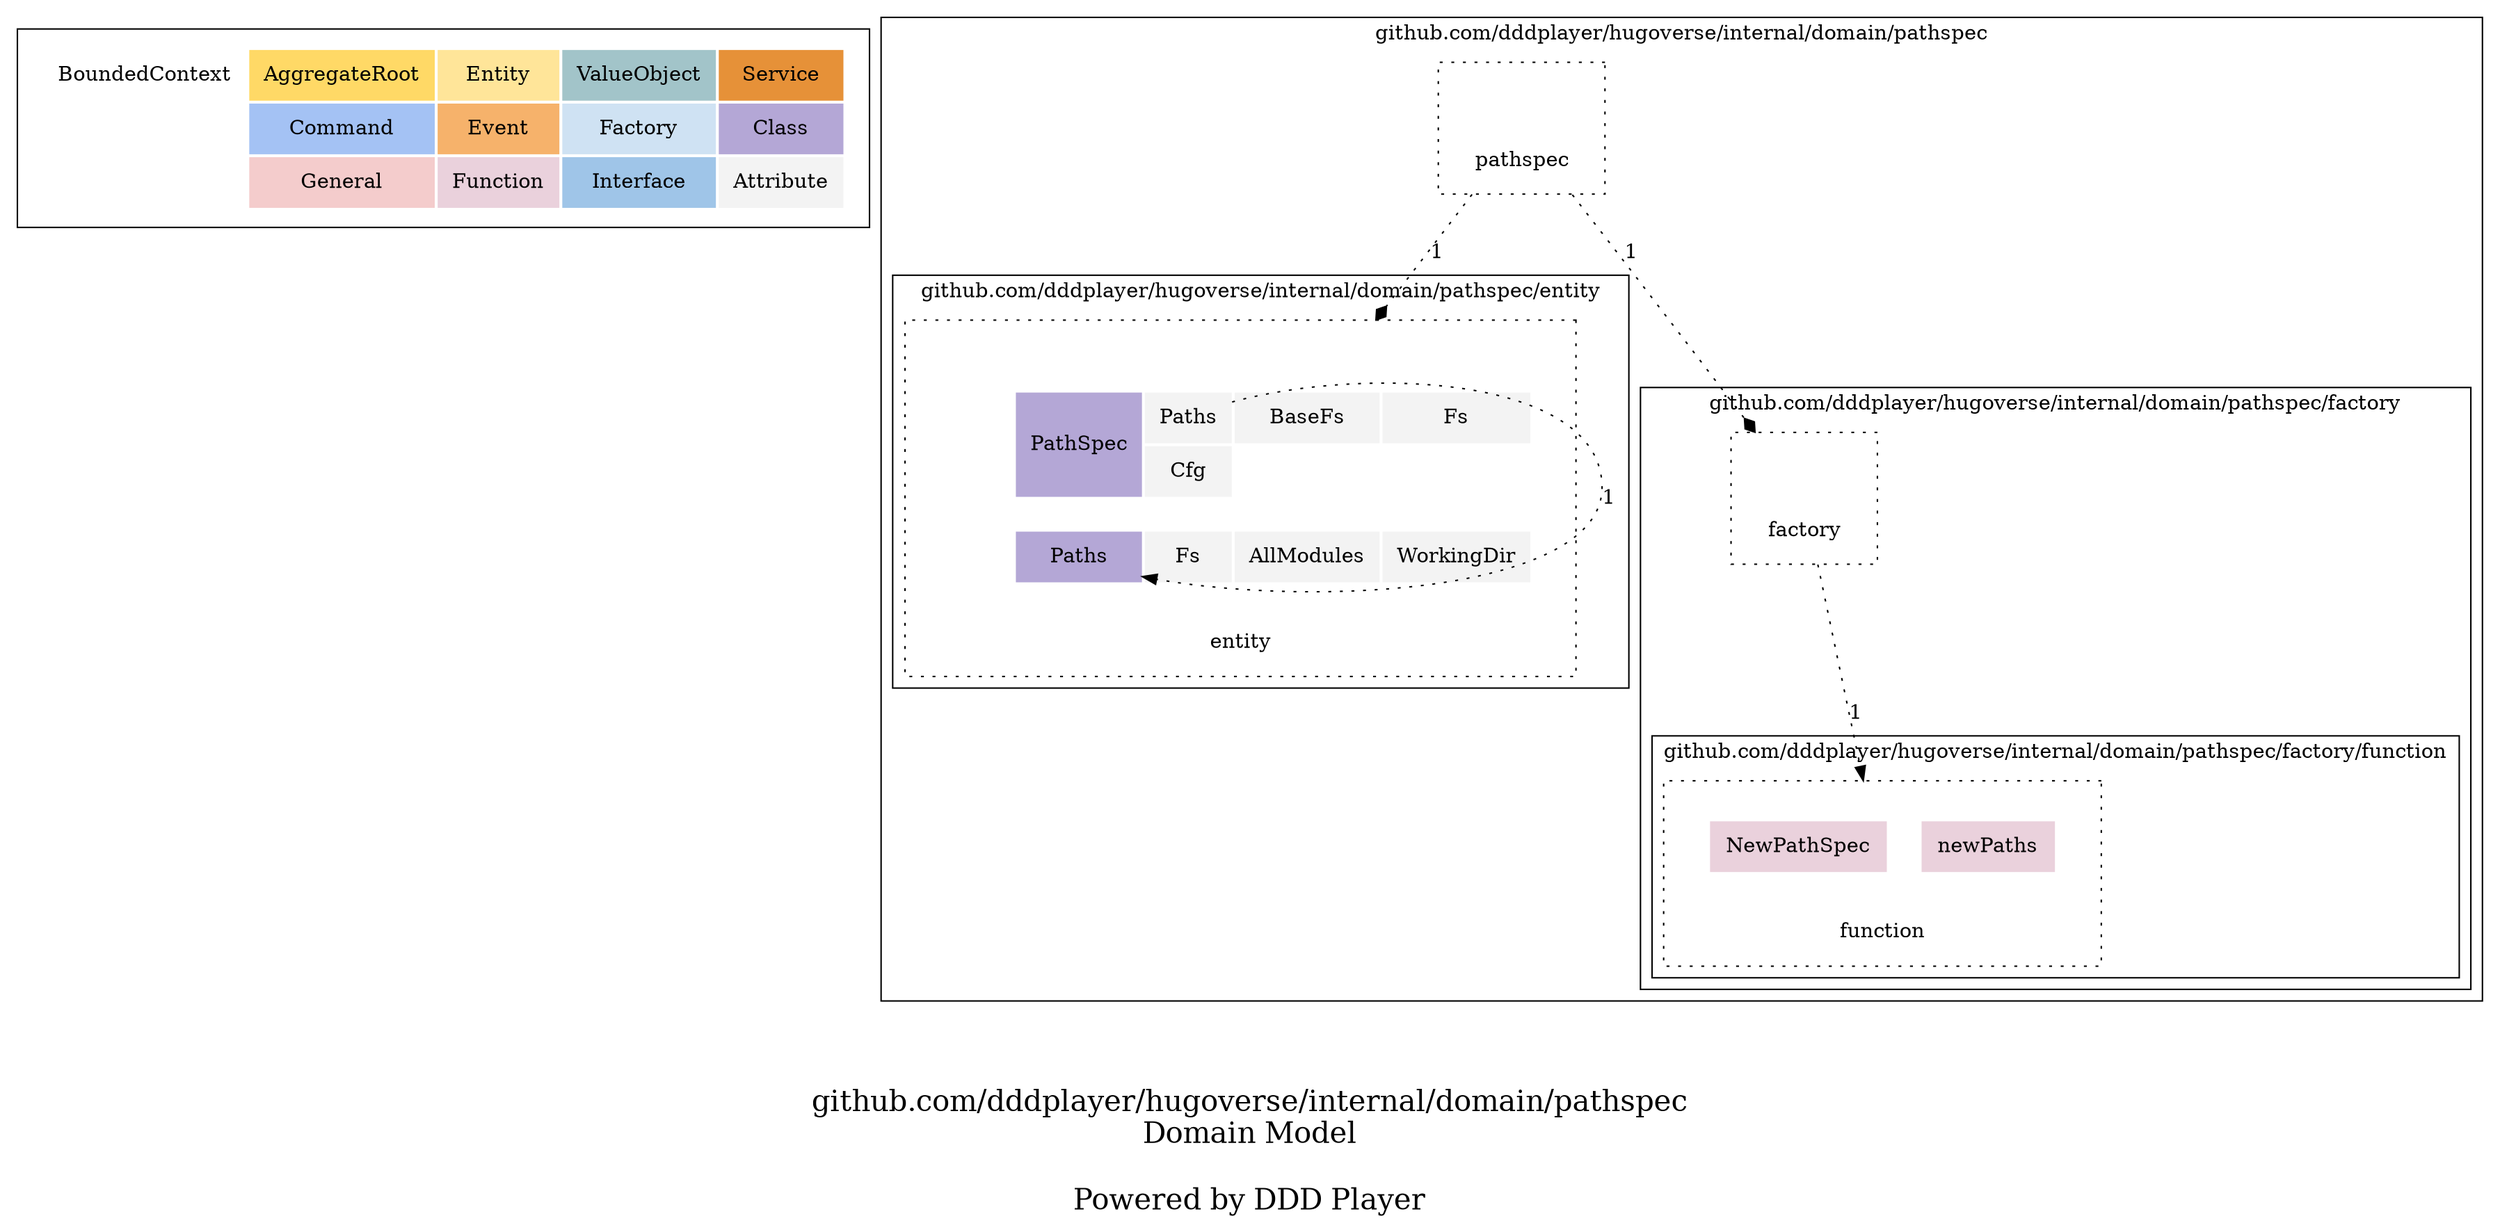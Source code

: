 digraph {
	node [style=dotted shape=rect]

    subgraph cluster_ddd_concept{
		node [color=white]

        ddd_concept [label=<
        <table border="0" cellpadding="10">
		<tr>
			<td bgcolor="#ffffff00" rowspan="1" colspan="1">BoundedContext</td>
			<td bgcolor="#ffd966ff" rowspan="1" colspan="1">AggregateRoot</td>
			<td bgcolor="#ffe599ff" rowspan="1" colspan="1">Entity</td>
			<td bgcolor="#a2c4c9ff" rowspan="1" colspan="1">ValueObject</td>
			<td bgcolor="#e69138ff" rowspan="1" colspan="1">Service</td>
		</tr>
		<tr>
			<td bgcolor="white" rowspan="1" colspan="1"></td>
			<td bgcolor="#a4c2f4ff" rowspan="1" colspan="1">Command</td>
			<td bgcolor="#f6b26bff" rowspan="1" colspan="1">Event</td>
			<td bgcolor="#cfe2f3ff" rowspan="1" colspan="1">Factory</td>
			<td bgcolor="#b4a7d6ff" rowspan="1" colspan="1">Class</td>
			
		</tr>
		<tr>
			<td bgcolor="white" rowspan="1" colspan="1"></td>
			<td bgcolor="#f4ccccff" rowspan="1" colspan="1">General</td>
			<td bgcolor="#ead1dcff" rowspan="1" colspan="1">Function</td>
			<td bgcolor="#9fc5e8ff" rowspan="1" colspan="1">Interface</td>
			<td bgcolor="#f3f3f3ff" rowspan="1" colspan="1">Attribute</td>
		</tr>
        </table>
        > ]
	}

    
		subgraph cluster_demwjcF {
	
		
    	demwjcF [label=<
        <table border="0" cellpadding="10">
			
				<tr>
		
			<td port="first_blank_row" bgcolor="white" rowspan="1" colspan="1"></td>
	</tr>
				<tr>
		
			<td port="" bgcolor="white" rowspan="1" colspan="1"></td>
	</tr>
				<tr>
		
			<td port="" bgcolor="white" rowspan="1" colspan="6">pathspec</td>
	</tr>
        </table>
        > ]
	

	label = "github.com/dddplayer/hugoverse/internal/domain/pathspec"

	
		subgraph cluster_dc3VyZz {
	
		
    	dc3VyZz [label=<
        <table border="0" cellpadding="10">
			
				<tr>
		
			<td port="first_blank_row" bgcolor="white" rowspan="1" colspan="1"></td>
	</tr>
				<tr>
		
			<td port="" bgcolor="white" rowspan="1" colspan="1"></td>
	</tr>
				<tr>
		
			<td port="" bgcolor="white" rowspan="1" colspan="1"></td>
			<td port="" bgcolor="white" rowspan="1" colspan="1"></td>
			<td port="" bgcolor="white" rowspan="1" colspan="1"></td>
			<td port="dcdTe9o" bgcolor="#b4a7d6ff" rowspan="2" colspan="1">PathSpec</td>
			<td port="dc2Dp95" bgcolor="#f3f3f3ff" rowspan="1" colspan="1">Paths</td>
			<td port="dcVRE7f" bgcolor="#f3f3f3ff" rowspan="1" colspan="1">BaseFs</td>
			<td port="ddbsFew" bgcolor="#f3f3f3ff" rowspan="1" colspan="1">Fs</td>
			<td port="" bgcolor="white" rowspan="1" colspan="1"></td>
	</tr>
				<tr>
		
			<td port="" bgcolor="white" rowspan="1" colspan="1"></td>
			<td port="" bgcolor="white" rowspan="1" colspan="1"></td>
			<td port="" bgcolor="white" rowspan="1" colspan="1"></td>
			<td port="dbPHT4r" bgcolor="#f3f3f3ff" rowspan="1" colspan="1">Cfg</td>
			<td port="" bgcolor="white" rowspan="1" colspan="1"></td>
			<td port="" bgcolor="white" rowspan="1" colspan="1"></td>
			<td port="" bgcolor="white" rowspan="1" colspan="1"></td>
	</tr>
				<tr>
		
			<td port="" bgcolor="white" rowspan="1" colspan="1"></td>
	</tr>
				<tr>
		
			<td port="" bgcolor="white" rowspan="1" colspan="1"></td>
			<td port="" bgcolor="white" rowspan="1" colspan="1"></td>
			<td port="" bgcolor="white" rowspan="1" colspan="1"></td>
			<td port="dcC5dX2" bgcolor="#b4a7d6ff" rowspan="1" colspan="1">Paths</td>
			<td port="dCKZ0" bgcolor="#f3f3f3ff" rowspan="1" colspan="1">Fs</td>
			<td port="ddkotw9" bgcolor="#f3f3f3ff" rowspan="1" colspan="1">AllModules</td>
			<td port="ddFb0A7" bgcolor="#f3f3f3ff" rowspan="1" colspan="1">WorkingDir</td>
			<td port="" bgcolor="white" rowspan="1" colspan="1"></td>
	</tr>
				<tr>
		
			<td port="" bgcolor="white" rowspan="1" colspan="1"></td>
	</tr>
				<tr>
		
			<td port="" bgcolor="white" rowspan="1" colspan="8">entity</td>
	</tr>
        </table>
        > ]
	

	label = "github.com/dddplayer/hugoverse/internal/domain/pathspec/entity"

	
    }
		subgraph cluster_dbae8za {
	
		
    	dbae8za [label=<
        <table border="0" cellpadding="10">
			
				<tr>
		
			<td port="first_blank_row" bgcolor="white" rowspan="1" colspan="1"></td>
	</tr>
				<tr>
		
			<td port="" bgcolor="white" rowspan="1" colspan="1"></td>
	</tr>
				<tr>
		
			<td port="" bgcolor="white" rowspan="1" colspan="6">factory</td>
	</tr>
        </table>
        > ]
	

	label = "github.com/dddplayer/hugoverse/internal/domain/pathspec/factory"

	
		subgraph cluster_dF72rL {
	
		
    	dF72rL [label=<
        <table border="0" cellpadding="10">
			
				<tr>
		
			<td port="first_blank_row" bgcolor="white" rowspan="1" colspan="1"></td>
	</tr>
				<tr>
		
			<td port="" bgcolor="white" rowspan="1" colspan="1"></td>
			<td port="dIrEGN" bgcolor="#ead1dcff" rowspan="1" colspan="2">NewPathSpec</td>
			<td port="" bgcolor="white" rowspan="1" colspan="1"></td>
			<td port="dbnrmrF" bgcolor="#ead1dcff" rowspan="1" colspan="2">newPaths</td>
			<td port="" bgcolor="white" rowspan="1" colspan="1"></td>
	</tr>
				<tr>
		
			<td port="" bgcolor="white" rowspan="1" colspan="1"></td>
	</tr>
				<tr>
		
			<td port="" bgcolor="white" rowspan="1" colspan="7">function</td>
	</tr>
        </table>
        > ]
	

	label = "github.com/dddplayer/hugoverse/internal/domain/pathspec/factory/function"

	
    }
    }
    }
		subgraph cluster_dc3VyZz {
	
		
    	dc3VyZz [label=<
        <table border="0" cellpadding="10">
			
				<tr>
		
			<td port="first_blank_row" bgcolor="white" rowspan="1" colspan="1"></td>
	</tr>
				<tr>
		
			<td port="" bgcolor="white" rowspan="1" colspan="1"></td>
	</tr>
				<tr>
		
			<td port="" bgcolor="white" rowspan="1" colspan="1"></td>
			<td port="" bgcolor="white" rowspan="1" colspan="1"></td>
			<td port="" bgcolor="white" rowspan="1" colspan="1"></td>
			<td port="dcdTe9o" bgcolor="#b4a7d6ff" rowspan="2" colspan="1">PathSpec</td>
			<td port="dc2Dp95" bgcolor="#f3f3f3ff" rowspan="1" colspan="1">Paths</td>
			<td port="dcVRE7f" bgcolor="#f3f3f3ff" rowspan="1" colspan="1">BaseFs</td>
			<td port="ddbsFew" bgcolor="#f3f3f3ff" rowspan="1" colspan="1">Fs</td>
			<td port="" bgcolor="white" rowspan="1" colspan="1"></td>
	</tr>
				<tr>
		
			<td port="" bgcolor="white" rowspan="1" colspan="1"></td>
			<td port="" bgcolor="white" rowspan="1" colspan="1"></td>
			<td port="" bgcolor="white" rowspan="1" colspan="1"></td>
			<td port="dbPHT4r" bgcolor="#f3f3f3ff" rowspan="1" colspan="1">Cfg</td>
			<td port="" bgcolor="white" rowspan="1" colspan="1"></td>
			<td port="" bgcolor="white" rowspan="1" colspan="1"></td>
			<td port="" bgcolor="white" rowspan="1" colspan="1"></td>
	</tr>
				<tr>
		
			<td port="" bgcolor="white" rowspan="1" colspan="1"></td>
	</tr>
				<tr>
		
			<td port="" bgcolor="white" rowspan="1" colspan="1"></td>
			<td port="" bgcolor="white" rowspan="1" colspan="1"></td>
			<td port="" bgcolor="white" rowspan="1" colspan="1"></td>
			<td port="dcC5dX2" bgcolor="#b4a7d6ff" rowspan="1" colspan="1">Paths</td>
			<td port="dCKZ0" bgcolor="#f3f3f3ff" rowspan="1" colspan="1">Fs</td>
			<td port="ddkotw9" bgcolor="#f3f3f3ff" rowspan="1" colspan="1">AllModules</td>
			<td port="ddFb0A7" bgcolor="#f3f3f3ff" rowspan="1" colspan="1">WorkingDir</td>
			<td port="" bgcolor="white" rowspan="1" colspan="1"></td>
	</tr>
				<tr>
		
			<td port="" bgcolor="white" rowspan="1" colspan="1"></td>
	</tr>
				<tr>
		
			<td port="" bgcolor="white" rowspan="1" colspan="8">entity</td>
	</tr>
        </table>
        > ]
	

	label = "github.com/dddplayer/hugoverse/internal/domain/pathspec/entity"

	
    }
		subgraph cluster_dbae8za {
	
		
    	dbae8za [label=<
        <table border="0" cellpadding="10">
			
				<tr>
		
			<td port="first_blank_row" bgcolor="white" rowspan="1" colspan="1"></td>
	</tr>
				<tr>
		
			<td port="" bgcolor="white" rowspan="1" colspan="1"></td>
	</tr>
				<tr>
		
			<td port="" bgcolor="white" rowspan="1" colspan="6">factory</td>
	</tr>
        </table>
        > ]
	

	label = "github.com/dddplayer/hugoverse/internal/domain/pathspec/factory"

	
		subgraph cluster_dF72rL {
	
		
    	dF72rL [label=<
        <table border="0" cellpadding="10">
			
				<tr>
		
			<td port="first_blank_row" bgcolor="white" rowspan="1" colspan="1"></td>
	</tr>
				<tr>
		
			<td port="" bgcolor="white" rowspan="1" colspan="1"></td>
			<td port="dIrEGN" bgcolor="#ead1dcff" rowspan="1" colspan="2">NewPathSpec</td>
			<td port="" bgcolor="white" rowspan="1" colspan="1"></td>
			<td port="dbnrmrF" bgcolor="#ead1dcff" rowspan="1" colspan="2">newPaths</td>
			<td port="" bgcolor="white" rowspan="1" colspan="1"></td>
	</tr>
				<tr>
		
			<td port="" bgcolor="white" rowspan="1" colspan="1"></td>
	</tr>
				<tr>
		
			<td port="" bgcolor="white" rowspan="1" colspan="7">function</td>
	</tr>
        </table>
        > ]
	

	label = "github.com/dddplayer/hugoverse/internal/domain/pathspec/factory/function"

	
    }
    }

	
		dbae8za -> dF72rL  [style=dotted arrowhead=normal label="1" tooltip="factory -> function: \n\n"]
		demwjcF -> dbae8za  [style=dotted arrowhead=diamond label="1" tooltip="pathspec -> factory: \n\n"]
		dc3VyZz:dc2Dp95 -> dc3VyZz:dcC5dX2  [style=dotted arrowhead=normal label="1" tooltip="PathSpec.Paths -> Paths: \n\nFrom: pathspec.go (Line: 11, Column: 2) To: . (Line: -1, Column: 0)\n"]
		demwjcF -> dc3VyZz  [style=dotted arrowhead=diamond label="1" tooltip="pathspec -> entity: \n\n"]

	label = "\n\ngithub.com/dddplayer/hugoverse/internal/domain/pathspec\nDomain Model\n\nPowered by DDD Player";
    fontsize=20;
}
